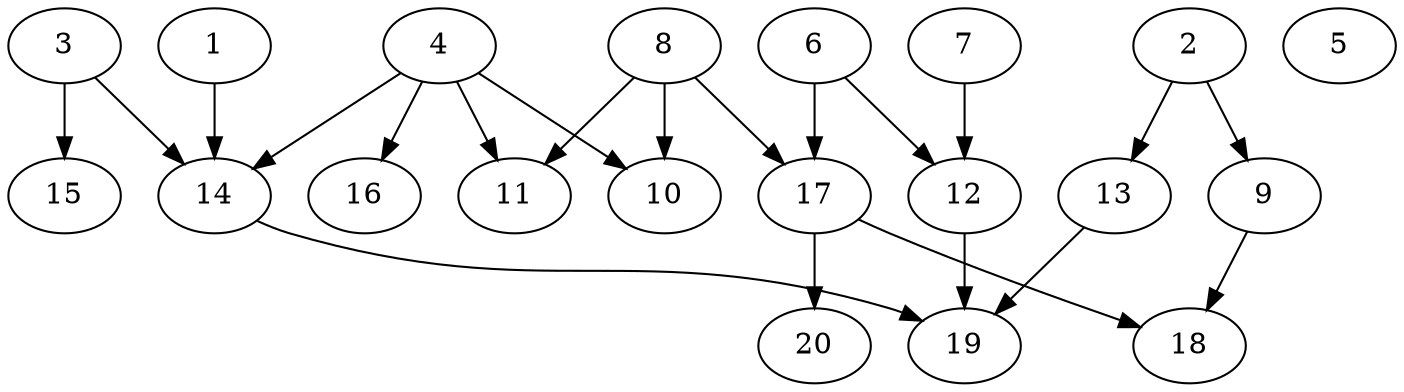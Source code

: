 // DAG automatically generated by daggen at Sat Jul 27 15:38:39 2019
// ./daggen --dot -n 20 --ccr 0.4 --fat 0.7 --regular 0.5 --density 0.4 --mindata 5242880 --maxdata 52428800 
digraph G {
  1 [size="55848960", alpha="0.08", expect_size="22339584"] 
  1 -> 14 [size ="22339584"]
  2 [size="49459200", alpha="0.07", expect_size="19783680"] 
  2 -> 9 [size ="19783680"]
  2 -> 13 [size ="19783680"]
  3 [size="21770240", alpha="0.12", expect_size="8708096"] 
  3 -> 14 [size ="8708096"]
  3 -> 15 [size ="8708096"]
  4 [size="109603840", alpha="0.12", expect_size="43841536"] 
  4 -> 10 [size ="43841536"]
  4 -> 11 [size ="43841536"]
  4 -> 14 [size ="43841536"]
  4 -> 16 [size ="43841536"]
  5 [size="36359680", alpha="0.12", expect_size="14543872"] 
  6 [size="54387200", alpha="0.12", expect_size="21754880"] 
  6 -> 12 [size ="21754880"]
  6 -> 17 [size ="21754880"]
  7 [size="107146240", alpha="0.04", expect_size="42858496"] 
  7 -> 12 [size ="42858496"]
  8 [size="121274880", alpha="0.09", expect_size="48509952"] 
  8 -> 10 [size ="48509952"]
  8 -> 11 [size ="48509952"]
  8 -> 17 [size ="48509952"]
  9 [size="16939520", alpha="0.03", expect_size="6775808"] 
  9 -> 18 [size ="6775808"]
  10 [size="91847680", alpha="0.17", expect_size="36739072"] 
  11 [size="25297920", alpha="0.06", expect_size="10119168"] 
  12 [size="71897600", alpha="0.17", expect_size="28759040"] 
  12 -> 19 [size ="28759040"]
  13 [size="113699840", alpha="0.17", expect_size="45479936"] 
  13 -> 19 [size ="45479936"]
  14 [size="66516480", alpha="0.09", expect_size="26606592"] 
  14 -> 19 [size ="26606592"]
  15 [size="18419200", alpha="0.01", expect_size="7367680"] 
  16 [size="89771520", alpha="0.01", expect_size="35908608"] 
  17 [size="44559360", alpha="0.05", expect_size="17823744"] 
  17 -> 18 [size ="17823744"]
  17 -> 20 [size ="17823744"]
  18 [size="65466880", alpha="0.01", expect_size="26186752"] 
  19 [size="120762880", alpha="0.19", expect_size="48305152"] 
  20 [size="17661440", alpha="0.08", expect_size="7064576"] 
}
